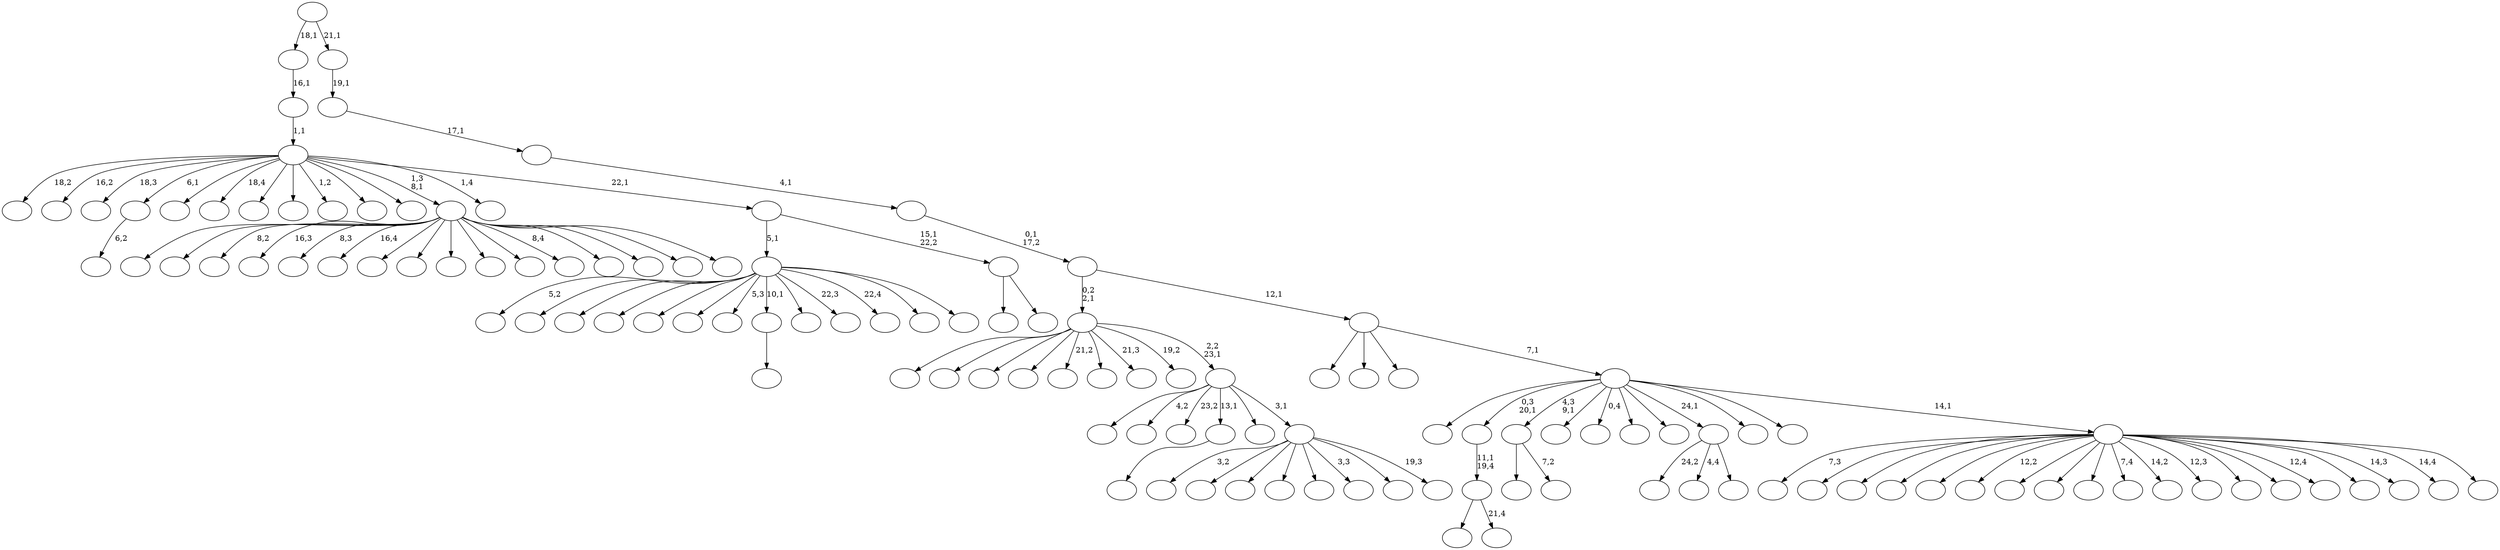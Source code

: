 digraph T {
	125 [label=""]
	124 [label=""]
	123 [label=""]
	122 [label=""]
	121 [label=""]
	120 [label=""]
	119 [label=""]
	118 [label=""]
	117 [label=""]
	116 [label=""]
	115 [label=""]
	114 [label=""]
	113 [label=""]
	112 [label=""]
	111 [label=""]
	110 [label=""]
	109 [label=""]
	108 [label=""]
	107 [label=""]
	106 [label=""]
	105 [label=""]
	104 [label=""]
	103 [label=""]
	102 [label=""]
	101 [label=""]
	100 [label=""]
	99 [label=""]
	98 [label=""]
	97 [label=""]
	96 [label=""]
	95 [label=""]
	94 [label=""]
	93 [label=""]
	92 [label=""]
	91 [label=""]
	90 [label=""]
	89 [label=""]
	88 [label=""]
	87 [label=""]
	86 [label=""]
	85 [label=""]
	84 [label=""]
	83 [label=""]
	82 [label=""]
	81 [label=""]
	80 [label=""]
	79 [label=""]
	78 [label=""]
	77 [label=""]
	76 [label=""]
	75 [label=""]
	74 [label=""]
	73 [label=""]
	72 [label=""]
	71 [label=""]
	70 [label=""]
	69 [label=""]
	68 [label=""]
	67 [label=""]
	66 [label=""]
	65 [label=""]
	64 [label=""]
	63 [label=""]
	62 [label=""]
	61 [label=""]
	60 [label=""]
	59 [label=""]
	58 [label=""]
	57 [label=""]
	56 [label=""]
	55 [label=""]
	54 [label=""]
	53 [label=""]
	52 [label=""]
	51 [label=""]
	50 [label=""]
	49 [label=""]
	48 [label=""]
	47 [label=""]
	46 [label=""]
	45 [label=""]
	44 [label=""]
	43 [label=""]
	42 [label=""]
	41 [label=""]
	40 [label=""]
	39 [label=""]
	38 [label=""]
	37 [label=""]
	36 [label=""]
	35 [label=""]
	34 [label=""]
	33 [label=""]
	32 [label=""]
	31 [label=""]
	30 [label=""]
	29 [label=""]
	28 [label=""]
	27 [label=""]
	26 [label=""]
	25 [label=""]
	24 [label=""]
	23 [label=""]
	22 [label=""]
	21 [label=""]
	20 [label=""]
	19 [label=""]
	18 [label=""]
	17 [label=""]
	16 [label=""]
	15 [label=""]
	14 [label=""]
	13 [label=""]
	12 [label=""]
	11 [label=""]
	10 [label=""]
	9 [label=""]
	8 [label=""]
	7 [label=""]
	6 [label=""]
	5 [label=""]
	4 [label=""]
	3 [label=""]
	2 [label=""]
	1 [label=""]
	0 [label=""]
	96 -> 101 [label=""]
	96 -> 97 [label="21,4"]
	95 -> 96 [label="11,1\n19,4"]
	92 -> 93 [label="6,2"]
	85 -> 106 [label=""]
	85 -> 86 [label="7,2"]
	57 -> 58 [label=""]
	46 -> 47 [label=""]
	44 -> 112 [label="24,2"]
	44 -> 67 [label="4,4"]
	44 -> 45 [label=""]
	31 -> 125 [label=""]
	31 -> 119 [label=""]
	31 -> 116 [label="8,2"]
	31 -> 114 [label="16,3"]
	31 -> 110 [label="8,3"]
	31 -> 81 [label="16,4"]
	31 -> 74 [label=""]
	31 -> 73 [label=""]
	31 -> 66 [label=""]
	31 -> 61 [label=""]
	31 -> 54 [label=""]
	31 -> 50 [label="8,4"]
	31 -> 40 [label=""]
	31 -> 37 [label=""]
	31 -> 36 [label=""]
	31 -> 32 [label=""]
	27 -> 113 [label="5,2"]
	27 -> 100 [label=""]
	27 -> 94 [label=""]
	27 -> 88 [label=""]
	27 -> 87 [label=""]
	27 -> 79 [label=""]
	27 -> 69 [label="5,3"]
	27 -> 57 [label="10,1"]
	27 -> 56 [label=""]
	27 -> 55 [label="22,3"]
	27 -> 52 [label="22,4"]
	27 -> 41 [label=""]
	27 -> 28 [label=""]
	21 -> 118 [label=""]
	21 -> 22 [label=""]
	20 -> 27 [label="5,1"]
	20 -> 21 [label="15,1\n22,2"]
	19 -> 123 [label="18,2"]
	19 -> 105 [label="16,2"]
	19 -> 98 [label="18,3"]
	19 -> 92 [label="6,1"]
	19 -> 91 [label=""]
	19 -> 78 [label="18,4"]
	19 -> 63 [label=""]
	19 -> 49 [label=""]
	19 -> 43 [label="1,2"]
	19 -> 39 [label=""]
	19 -> 33 [label=""]
	19 -> 31 [label="1,3\n8,1"]
	19 -> 24 [label="1,4"]
	19 -> 20 [label="22,1"]
	18 -> 19 [label="1,1"]
	17 -> 18 [label="16,1"]
	13 -> 102 [label="3,2"]
	13 -> 77 [label=""]
	13 -> 71 [label=""]
	13 -> 64 [label=""]
	13 -> 59 [label=""]
	13 -> 29 [label="3,3"]
	13 -> 23 [label=""]
	13 -> 14 [label="19,3"]
	12 -> 124 [label=""]
	12 -> 84 [label="4,2"]
	12 -> 82 [label="23,2"]
	12 -> 46 [label="13,1"]
	12 -> 25 [label=""]
	12 -> 13 [label="3,1"]
	11 -> 122 [label=""]
	11 -> 109 [label=""]
	11 -> 107 [label=""]
	11 -> 99 [label=""]
	11 -> 65 [label="21,2"]
	11 -> 60 [label=""]
	11 -> 35 [label="21,3"]
	11 -> 30 [label="19,2"]
	11 -> 12 [label="2,2\n23,1"]
	8 -> 121 [label="7,3"]
	8 -> 120 [label=""]
	8 -> 117 [label=""]
	8 -> 111 [label=""]
	8 -> 104 [label=""]
	8 -> 103 [label="12,2"]
	8 -> 90 [label=""]
	8 -> 89 [label=""]
	8 -> 83 [label=""]
	8 -> 72 [label="7,4"]
	8 -> 62 [label="14,2"]
	8 -> 51 [label="12,3"]
	8 -> 48 [label=""]
	8 -> 38 [label=""]
	8 -> 34 [label="12,4"]
	8 -> 16 [label=""]
	8 -> 15 [label="14,3"]
	8 -> 10 [label="14,4"]
	8 -> 9 [label=""]
	7 -> 115 [label=""]
	7 -> 95 [label="0,3\n20,1"]
	7 -> 85 [label="4,3\n9,1"]
	7 -> 80 [label=""]
	7 -> 70 [label="0,4"]
	7 -> 68 [label=""]
	7 -> 53 [label=""]
	7 -> 44 [label="24,1"]
	7 -> 42 [label=""]
	7 -> 26 [label=""]
	7 -> 8 [label="14,1"]
	6 -> 108 [label=""]
	6 -> 76 [label=""]
	6 -> 75 [label=""]
	6 -> 7 [label="7,1"]
	5 -> 11 [label="0,2\n2,1"]
	5 -> 6 [label="12,1"]
	4 -> 5 [label="0,1\n17,2"]
	3 -> 4 [label="4,1"]
	2 -> 3 [label="17,1"]
	1 -> 2 [label="19,1"]
	0 -> 17 [label="18,1"]
	0 -> 1 [label="21,1"]
}
